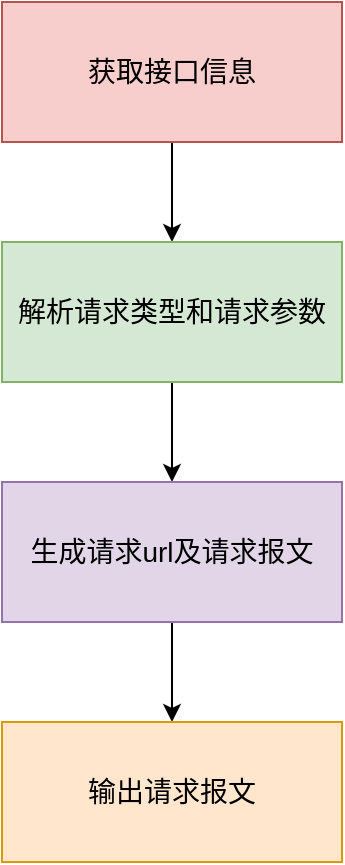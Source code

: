 <mxfile version="21.1.2" type="github">
  <diagram name="第 1 页" id="LiWSNEPUO5WJ6QiC8WSy">
    <mxGraphModel dx="1104" dy="885" grid="1" gridSize="10" guides="1" tooltips="1" connect="1" arrows="1" fold="1" page="1" pageScale="1" pageWidth="827" pageHeight="1169" math="0" shadow="0">
      <root>
        <mxCell id="0" />
        <mxCell id="1" parent="0" />
        <mxCell id="wdMIZmHngz05BS1G7m5j-3" value="" style="edgeStyle=orthogonalEdgeStyle;rounded=0;orthogonalLoop=1;jettySize=auto;html=1;" edge="1" parent="1" source="wdMIZmHngz05BS1G7m5j-1" target="wdMIZmHngz05BS1G7m5j-4">
          <mxGeometry relative="1" as="geometry">
            <mxPoint x="414.5" y="230" as="targetPoint" />
          </mxGeometry>
        </mxCell>
        <mxCell id="wdMIZmHngz05BS1G7m5j-1" value="&lt;font style=&quot;font-size: 14px;&quot;&gt;获取接口信息&lt;/font&gt;" style="rounded=0;whiteSpace=wrap;html=1;fillColor=#f8cecc;strokeColor=#b85450;" vertex="1" parent="1">
          <mxGeometry x="329" y="120" width="170" height="70" as="geometry" />
        </mxCell>
        <mxCell id="wdMIZmHngz05BS1G7m5j-7" style="edgeStyle=orthogonalEdgeStyle;rounded=0;orthogonalLoop=1;jettySize=auto;html=1;" edge="1" parent="1" source="wdMIZmHngz05BS1G7m5j-4" target="wdMIZmHngz05BS1G7m5j-5">
          <mxGeometry relative="1" as="geometry" />
        </mxCell>
        <mxCell id="wdMIZmHngz05BS1G7m5j-4" value="&lt;span style=&quot;font-size: 14px;&quot;&gt;解析请求类型和请求参数&lt;/span&gt;" style="rounded=0;whiteSpace=wrap;html=1;fillColor=#d5e8d4;strokeColor=#82b366;" vertex="1" parent="1">
          <mxGeometry x="329" y="240" width="170" height="70" as="geometry" />
        </mxCell>
        <mxCell id="wdMIZmHngz05BS1G7m5j-8" style="edgeStyle=orthogonalEdgeStyle;rounded=0;orthogonalLoop=1;jettySize=auto;html=1;entryX=0.5;entryY=0;entryDx=0;entryDy=0;" edge="1" parent="1" source="wdMIZmHngz05BS1G7m5j-5" target="wdMIZmHngz05BS1G7m5j-6">
          <mxGeometry relative="1" as="geometry" />
        </mxCell>
        <mxCell id="wdMIZmHngz05BS1G7m5j-5" value="&lt;span style=&quot;font-size: 14px;&quot;&gt;生成请求url及请求报文&lt;/span&gt;" style="rounded=0;whiteSpace=wrap;html=1;fillColor=#e1d5e7;strokeColor=#9673a6;" vertex="1" parent="1">
          <mxGeometry x="329" y="360" width="170" height="70" as="geometry" />
        </mxCell>
        <mxCell id="wdMIZmHngz05BS1G7m5j-6" value="&lt;span style=&quot;font-size: 14px;&quot;&gt;输出请求报文&lt;/span&gt;" style="rounded=0;whiteSpace=wrap;html=1;fillColor=#ffe6cc;strokeColor=#d79b00;" vertex="1" parent="1">
          <mxGeometry x="329" y="480" width="170" height="70" as="geometry" />
        </mxCell>
      </root>
    </mxGraphModel>
  </diagram>
</mxfile>
